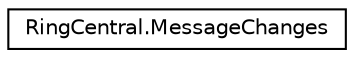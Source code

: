 digraph "Graphical Class Hierarchy"
{
 // LATEX_PDF_SIZE
  edge [fontname="Helvetica",fontsize="10",labelfontname="Helvetica",labelfontsize="10"];
  node [fontname="Helvetica",fontsize="10",shape=record];
  rankdir="LR";
  Node0 [label="RingCentral.MessageChanges",height=0.2,width=0.4,color="black", fillcolor="white", style="filled",URL="$classRingCentral_1_1MessageChanges.html",tooltip=" "];
}
